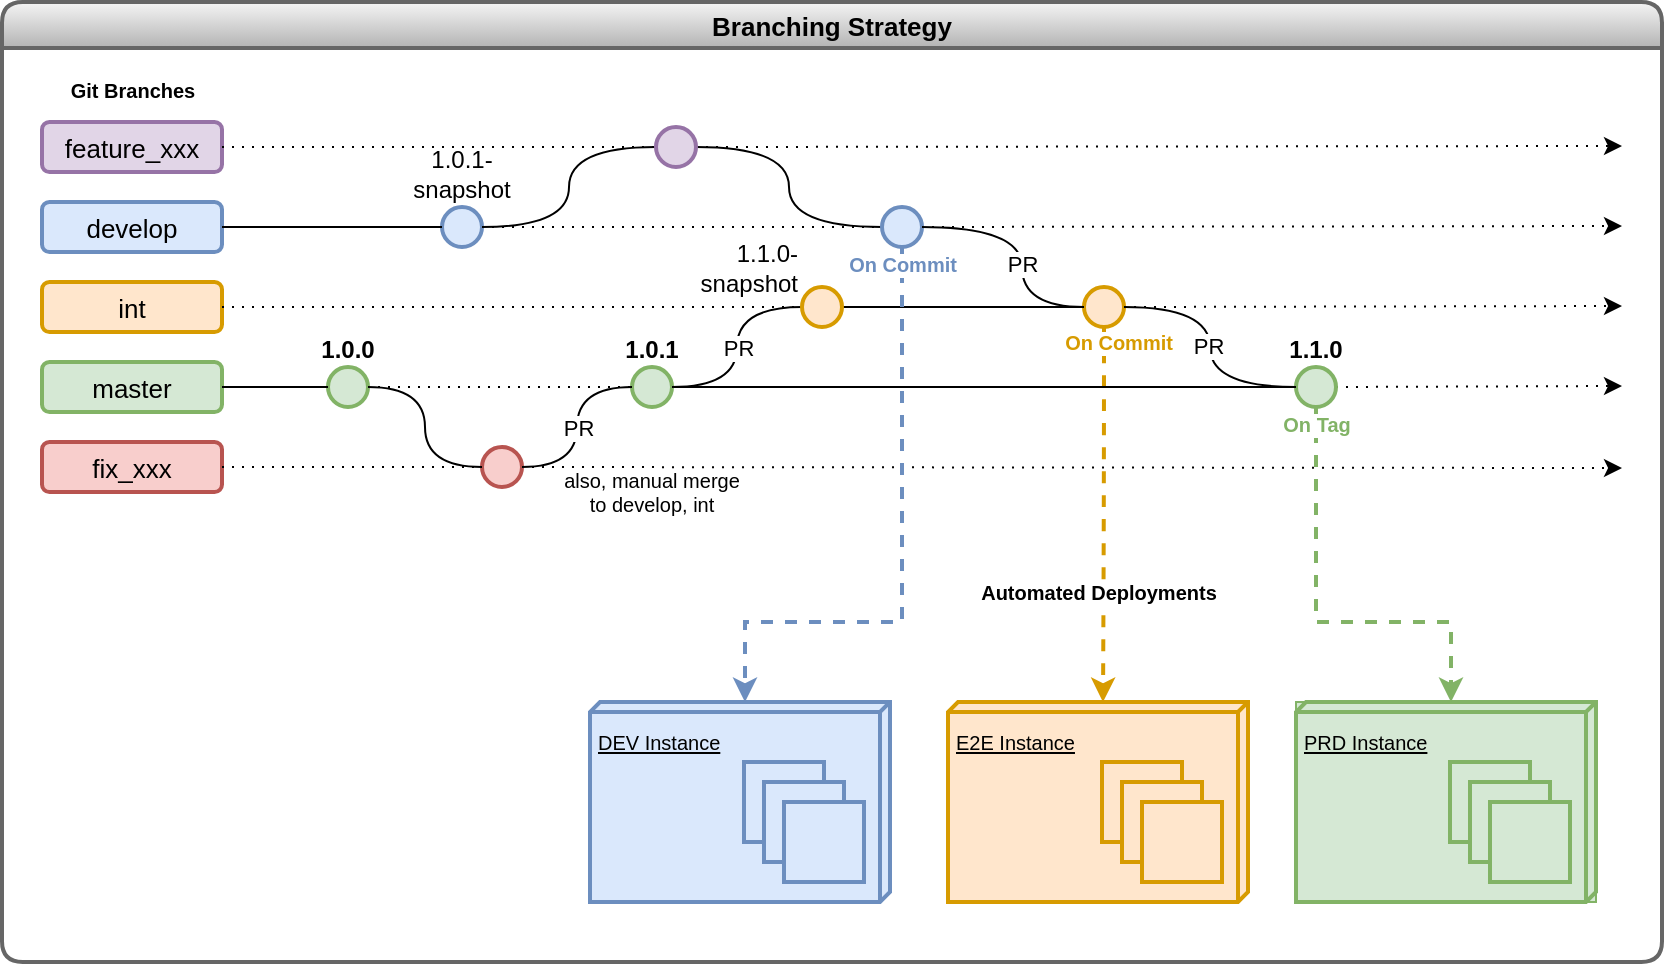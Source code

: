 <mxfile version="16.1.2" type="device"><diagram id="Obo5cB7O04AJ7v5FpMcv" name="Page-1"><mxGraphModel dx="850" dy="562" grid="1" gridSize="10" guides="1" tooltips="1" connect="1" arrows="1" fold="1" page="1" pageScale="1" pageWidth="1169" pageHeight="827" math="0" shadow="0"><root><mxCell id="0"/><mxCell id="1" parent="0"/><mxCell id="FYHCxZDHsHW0RmtBR5TR-68" value="Branching Strategy" style="swimlane;rounded=1;shadow=0;sketch=0;fontSize=13;strokeWidth=2;collapsible=0;fillColor=#f5f5f5;gradientColor=#b3b3b3;strokeColor=#666666;" parent="1" vertex="1"><mxGeometry x="70" y="30" width="830" height="480" as="geometry"/></mxCell><mxCell id="He6TT72RL6fJlQ79Dau_-1" value="" style="html=1;verticalAlign=bottom;endArrow=classic;rounded=0;fontSize=11;labelBackgroundColor=none;strokeColor=default;strokeWidth=1;endFill=1;exitX=1;exitY=0.5;exitDx=0;exitDy=0;dashed=1;dashPattern=1 4;startArrow=none;" edge="1" parent="FYHCxZDHsHW0RmtBR5TR-68" source="He6TT72RL6fJlQ79Dau_-11"><mxGeometry x="0.036" relative="1" as="geometry"><mxPoint x="130" y="72" as="sourcePoint"/><mxPoint as="offset"/><mxPoint x="810" y="72" as="targetPoint"/><Array as="points"/></mxGeometry></mxCell><mxCell id="He6TT72RL6fJlQ79Dau_-2" value="feature_xxx" style="rounded=1;whiteSpace=wrap;html=1;shadow=0;sketch=0;fontSize=13;strokeColor=#9673a6;strokeWidth=2;fillColor=#e1d5e7;" vertex="1" parent="FYHCxZDHsHW0RmtBR5TR-68"><mxGeometry x="20" y="60" width="90" height="25" as="geometry"/></mxCell><mxCell id="He6TT72RL6fJlQ79Dau_-3" value="" style="html=1;verticalAlign=bottom;endArrow=classic;rounded=0;fontSize=11;labelBackgroundColor=none;strokeColor=default;strokeWidth=1;endFill=1;exitX=1;exitY=0.5;exitDx=0;exitDy=0;dashed=1;dashPattern=1 4;startArrow=none;" edge="1" parent="FYHCxZDHsHW0RmtBR5TR-68" source="He6TT72RL6fJlQ79Dau_-13"><mxGeometry x="0.036" relative="1" as="geometry"><mxPoint x="60" y="82" as="sourcePoint"/><mxPoint as="offset"/><mxPoint x="810" y="112" as="targetPoint"/><Array as="points"/></mxGeometry></mxCell><mxCell id="He6TT72RL6fJlQ79Dau_-4" value="develop" style="rounded=1;whiteSpace=wrap;html=1;shadow=0;sketch=0;fontSize=13;strokeColor=#6c8ebf;strokeWidth=2;fillColor=#dae8fc;" vertex="1" parent="FYHCxZDHsHW0RmtBR5TR-68"><mxGeometry x="20" y="100" width="90" height="25" as="geometry"/></mxCell><mxCell id="He6TT72RL6fJlQ79Dau_-5" value="" style="html=1;verticalAlign=bottom;endArrow=classic;rounded=0;fontSize=11;labelBackgroundColor=none;strokeColor=default;strokeWidth=1;endFill=1;exitX=1;exitY=0.5;exitDx=0;exitDy=0;dashed=1;dashPattern=1 4;startArrow=none;" edge="1" parent="FYHCxZDHsHW0RmtBR5TR-68" source="He6TT72RL6fJlQ79Dau_-15"><mxGeometry x="0.036" relative="1" as="geometry"><mxPoint x="60" y="122" as="sourcePoint"/><mxPoint as="offset"/><mxPoint x="810" y="152" as="targetPoint"/><Array as="points"/></mxGeometry></mxCell><mxCell id="He6TT72RL6fJlQ79Dau_-6" value="int" style="rounded=1;whiteSpace=wrap;html=1;shadow=0;sketch=0;fontSize=13;strokeColor=#d79b00;strokeWidth=2;fillColor=#ffe6cc;" vertex="1" parent="FYHCxZDHsHW0RmtBR5TR-68"><mxGeometry x="20" y="140" width="90" height="25" as="geometry"/></mxCell><mxCell id="He6TT72RL6fJlQ79Dau_-7" value="" style="html=1;verticalAlign=bottom;endArrow=classic;rounded=0;fontSize=11;labelBackgroundColor=none;strokeColor=default;strokeWidth=1;endFill=1;exitX=1;exitY=0.5;exitDx=0;exitDy=0;dashed=1;dashPattern=1 4;startArrow=none;" edge="1" parent="FYHCxZDHsHW0RmtBR5TR-68" source="He6TT72RL6fJlQ79Dau_-17"><mxGeometry x="0.036" relative="1" as="geometry"><mxPoint x="691" y="192.5" as="sourcePoint"/><mxPoint as="offset"/><mxPoint x="810" y="192" as="targetPoint"/><Array as="points"/></mxGeometry></mxCell><mxCell id="He6TT72RL6fJlQ79Dau_-8" value="master" style="rounded=1;whiteSpace=wrap;html=1;shadow=0;sketch=0;fontSize=13;strokeColor=#82b366;strokeWidth=2;fillColor=#d5e8d4;" vertex="1" parent="FYHCxZDHsHW0RmtBR5TR-68"><mxGeometry x="20" y="180" width="90" height="25" as="geometry"/></mxCell><mxCell id="He6TT72RL6fJlQ79Dau_-24" style="edgeStyle=orthogonalEdgeStyle;curved=1;rounded=0;orthogonalLoop=1;jettySize=auto;html=1;exitX=1;exitY=0.5;exitDx=0;exitDy=0;entryX=0;entryY=0.5;entryDx=0;entryDy=0;endArrow=none;endFill=0;strokeColor=#000000;strokeWidth=1;" edge="1" parent="FYHCxZDHsHW0RmtBR5TR-68" source="He6TT72RL6fJlQ79Dau_-9" target="He6TT72RL6fJlQ79Dau_-11"><mxGeometry relative="1" as="geometry"/></mxCell><mxCell id="He6TT72RL6fJlQ79Dau_-9" value="1.0.1-snapshot" style="ellipse;whiteSpace=wrap;html=1;aspect=fixed;strokeWidth=2;fillColor=#dae8fc;strokeColor=#6c8ebf;labelPosition=center;verticalLabelPosition=top;align=center;verticalAlign=bottom;" vertex="1" parent="FYHCxZDHsHW0RmtBR5TR-68"><mxGeometry x="220" y="102.5" width="20" height="20" as="geometry"/></mxCell><mxCell id="He6TT72RL6fJlQ79Dau_-10" value="" style="html=1;verticalAlign=bottom;endArrow=none;rounded=0;fontSize=11;labelBackgroundColor=none;strokeColor=default;strokeWidth=1;endFill=1;exitX=1;exitY=0.5;exitDx=0;exitDy=0;" edge="1" parent="FYHCxZDHsHW0RmtBR5TR-68" source="He6TT72RL6fJlQ79Dau_-4" target="He6TT72RL6fJlQ79Dau_-9"><mxGeometry x="0.036" relative="1" as="geometry"><mxPoint x="180" y="142.5" as="sourcePoint"/><mxPoint as="offset"/><mxPoint x="880" y="142" as="targetPoint"/><Array as="points"/></mxGeometry></mxCell><mxCell id="He6TT72RL6fJlQ79Dau_-25" value="" style="edgeStyle=orthogonalEdgeStyle;curved=1;rounded=0;orthogonalLoop=1;jettySize=auto;html=1;exitX=1;exitY=0.5;exitDx=0;exitDy=0;entryX=0;entryY=0.5;entryDx=0;entryDy=0;endArrow=none;endFill=0;strokeColor=default;strokeWidth=1;" edge="1" parent="FYHCxZDHsHW0RmtBR5TR-68" source="He6TT72RL6fJlQ79Dau_-11" target="He6TT72RL6fJlQ79Dau_-13"><mxGeometry relative="1" as="geometry"/></mxCell><mxCell id="He6TT72RL6fJlQ79Dau_-11" value="" style="ellipse;whiteSpace=wrap;html=1;aspect=fixed;fillColor=#e1d5e7;strokeColor=#9673a6;strokeWidth=2;" vertex="1" parent="FYHCxZDHsHW0RmtBR5TR-68"><mxGeometry x="327" y="62.5" width="20" height="20" as="geometry"/></mxCell><mxCell id="He6TT72RL6fJlQ79Dau_-12" value="" style="html=1;verticalAlign=bottom;endArrow=none;rounded=0;fontSize=11;labelBackgroundColor=none;strokeColor=default;strokeWidth=1;endFill=1;exitX=1;exitY=0.5;exitDx=0;exitDy=0;dashed=1;dashPattern=1 4;" edge="1" parent="FYHCxZDHsHW0RmtBR5TR-68" source="He6TT72RL6fJlQ79Dau_-2" target="He6TT72RL6fJlQ79Dau_-11"><mxGeometry x="0.036" relative="1" as="geometry"><mxPoint x="180" y="102.5" as="sourcePoint"/><mxPoint as="offset"/><mxPoint x="880" y="102" as="targetPoint"/><Array as="points"/></mxGeometry></mxCell><mxCell id="He6TT72RL6fJlQ79Dau_-32" value="" style="edgeStyle=orthogonalEdgeStyle;curved=1;rounded=0;orthogonalLoop=1;jettySize=auto;html=1;exitX=1;exitY=0.5;exitDx=0;exitDy=0;entryX=0;entryY=0.5;entryDx=0;entryDy=0;endArrow=none;endFill=0;strokeColor=default;strokeWidth=1;startArrow=none;" edge="1" parent="FYHCxZDHsHW0RmtBR5TR-68" source="He6TT72RL6fJlQ79Dau_-48" target="He6TT72RL6fJlQ79Dau_-15"><mxGeometry x="-0.036" y="-12" relative="1" as="geometry"><mxPoint as="offset"/></mxGeometry></mxCell><mxCell id="He6TT72RL6fJlQ79Dau_-13" value="" style="ellipse;whiteSpace=wrap;html=1;aspect=fixed;fillColor=#dae8fc;strokeColor=#6c8ebf;strokeWidth=2;" vertex="1" parent="FYHCxZDHsHW0RmtBR5TR-68"><mxGeometry x="440" y="102.5" width="20" height="20" as="geometry"/></mxCell><mxCell id="He6TT72RL6fJlQ79Dau_-14" value="" style="html=1;verticalAlign=bottom;endArrow=none;rounded=0;fontSize=11;labelBackgroundColor=none;strokeColor=default;strokeWidth=1;endFill=1;exitX=1;exitY=0.5;exitDx=0;exitDy=0;dashed=1;dashPattern=1 4;startArrow=none;" edge="1" parent="FYHCxZDHsHW0RmtBR5TR-68" source="He6TT72RL6fJlQ79Dau_-9" target="He6TT72RL6fJlQ79Dau_-13"><mxGeometry x="0.036" relative="1" as="geometry"><mxPoint x="317" y="143" as="sourcePoint"/><mxPoint as="offset"/><mxPoint x="944" y="142" as="targetPoint"/><Array as="points"/></mxGeometry></mxCell><mxCell id="He6TT72RL6fJlQ79Dau_-76" style="edgeStyle=orthogonalEdgeStyle;curved=1;rounded=0;orthogonalLoop=1;jettySize=auto;html=1;exitX=0.5;exitY=1;exitDx=0;exitDy=0;entryX=0;entryY=0;entryDx=0;entryDy=72.5;entryPerimeter=0;fontSize=10;fontColor=#000000;endArrow=classic;endFill=1;strokeColor=#D79B00;strokeWidth=2;dashed=1;fillColor=#ffe6cc;fontStyle=0" edge="1" parent="FYHCxZDHsHW0RmtBR5TR-68" source="He6TT72RL6fJlQ79Dau_-15" target="He6TT72RL6fJlQ79Dau_-60"><mxGeometry relative="1" as="geometry"/></mxCell><mxCell id="He6TT72RL6fJlQ79Dau_-15" value="" style="ellipse;whiteSpace=wrap;html=1;aspect=fixed;fillColor=#ffe6cc;strokeColor=#d79b00;strokeWidth=2;labelPosition=center;verticalLabelPosition=top;align=center;verticalAlign=bottom;" vertex="1" parent="FYHCxZDHsHW0RmtBR5TR-68"><mxGeometry x="541" y="142.5" width="20" height="20" as="geometry"/></mxCell><mxCell id="He6TT72RL6fJlQ79Dau_-16" value="" style="html=1;verticalAlign=bottom;endArrow=none;rounded=0;fontSize=11;labelBackgroundColor=none;strokeColor=default;strokeWidth=1;endFill=1;exitX=1;exitY=0.5;exitDx=0;exitDy=0;dashed=1;dashPattern=1 2;startArrow=none;" edge="1" parent="FYHCxZDHsHW0RmtBR5TR-68" source="He6TT72RL6fJlQ79Dau_-48" target="He6TT72RL6fJlQ79Dau_-15"><mxGeometry x="0.036" relative="1" as="geometry"><mxPoint x="207" y="182.5" as="sourcePoint"/><mxPoint as="offset"/><mxPoint x="907" y="182" as="targetPoint"/><Array as="points"/></mxGeometry></mxCell><mxCell id="He6TT72RL6fJlQ79Dau_-17" value="1.1.0" style="ellipse;whiteSpace=wrap;html=1;aspect=fixed;fillColor=#d5e8d4;strokeColor=#82b366;strokeWidth=2;labelPosition=center;verticalLabelPosition=top;align=center;verticalAlign=bottom;fontStyle=1" vertex="1" parent="FYHCxZDHsHW0RmtBR5TR-68"><mxGeometry x="647" y="182.5" width="20" height="20" as="geometry"/></mxCell><mxCell id="He6TT72RL6fJlQ79Dau_-18" value="" style="html=1;verticalAlign=bottom;endArrow=none;rounded=0;fontSize=11;labelBackgroundColor=none;strokeColor=default;strokeWidth=1;endFill=1;exitX=1;exitY=0.5;exitDx=0;exitDy=0;startArrow=none;" edge="1" parent="FYHCxZDHsHW0RmtBR5TR-68" source="He6TT72RL6fJlQ79Dau_-37" target="He6TT72RL6fJlQ79Dau_-17"><mxGeometry x="0.036" relative="1" as="geometry"><mxPoint x="375" y="192.5" as="sourcePoint"/><mxPoint as="offset"/><mxPoint x="880" y="222" as="targetPoint"/><Array as="points"/></mxGeometry></mxCell><mxCell id="He6TT72RL6fJlQ79Dau_-26" value="fix_xxx" style="rounded=1;whiteSpace=wrap;html=1;shadow=0;sketch=0;fontSize=13;strokeColor=#b85450;strokeWidth=2;fillColor=#f8cecc;" vertex="1" parent="FYHCxZDHsHW0RmtBR5TR-68"><mxGeometry x="20" y="220" width="90" height="25" as="geometry"/></mxCell><mxCell id="He6TT72RL6fJlQ79Dau_-27" value="" style="html=1;verticalAlign=bottom;endArrow=classic;rounded=0;fontSize=11;labelBackgroundColor=none;strokeColor=default;strokeWidth=1;endFill=1;exitX=1;exitY=0.5;exitDx=0;exitDy=0;dashed=1;dashPattern=1 4;startArrow=none;" edge="1" parent="FYHCxZDHsHW0RmtBR5TR-68" source="He6TT72RL6fJlQ79Dau_-35"><mxGeometry x="0.036" relative="1" as="geometry"><mxPoint x="110" y="232.5" as="sourcePoint"/><mxPoint as="offset"/><mxPoint x="810" y="233" as="targetPoint"/><Array as="points"/></mxGeometry></mxCell><mxCell id="He6TT72RL6fJlQ79Dau_-33" style="edgeStyle=orthogonalEdgeStyle;curved=1;rounded=0;orthogonalLoop=1;jettySize=auto;html=1;entryX=0;entryY=0.5;entryDx=0;entryDy=0;endArrow=none;endFill=0;strokeColor=default;strokeWidth=1;exitX=1;exitY=0.5;exitDx=0;exitDy=0;" edge="1" parent="FYHCxZDHsHW0RmtBR5TR-68" source="He6TT72RL6fJlQ79Dau_-15" target="He6TT72RL6fJlQ79Dau_-17"><mxGeometry relative="1" as="geometry"><mxPoint x="611" y="130" as="sourcePoint"/><mxPoint x="571" y="162.5" as="targetPoint"/></mxGeometry></mxCell><mxCell id="He6TT72RL6fJlQ79Dau_-45" value="PR" style="edgeLabel;html=1;align=center;verticalAlign=middle;resizable=0;points=[];" vertex="1" connectable="0" parent="He6TT72RL6fJlQ79Dau_-33"><mxGeometry x="-0.027" y="-1" relative="1" as="geometry"><mxPoint y="1" as="offset"/></mxGeometry></mxCell><mxCell id="He6TT72RL6fJlQ79Dau_-35" value="" style="ellipse;whiteSpace=wrap;html=1;aspect=fixed;strokeWidth=2;fillColor=#f8cecc;strokeColor=#b85450;labelPosition=center;verticalLabelPosition=bottom;align=center;verticalAlign=top;" vertex="1" parent="FYHCxZDHsHW0RmtBR5TR-68"><mxGeometry x="240" y="222.5" width="20" height="20" as="geometry"/></mxCell><mxCell id="He6TT72RL6fJlQ79Dau_-36" value="" style="html=1;verticalAlign=bottom;endArrow=none;rounded=0;fontSize=11;labelBackgroundColor=none;strokeColor=default;strokeWidth=1;endFill=1;exitX=1;exitY=0.5;exitDx=0;exitDy=0;dashed=1;dashPattern=1 4;" edge="1" parent="FYHCxZDHsHW0RmtBR5TR-68" source="He6TT72RL6fJlQ79Dau_-26" target="He6TT72RL6fJlQ79Dau_-35"><mxGeometry x="0.036" relative="1" as="geometry"><mxPoint x="180" y="262.5" as="sourcePoint"/><mxPoint as="offset"/><mxPoint x="880" y="263" as="targetPoint"/><Array as="points"/></mxGeometry></mxCell><mxCell id="He6TT72RL6fJlQ79Dau_-37" value="1.0.1" style="ellipse;whiteSpace=wrap;html=1;aspect=fixed;fillColor=#d5e8d4;strokeColor=#82b366;strokeWidth=2;labelPosition=center;verticalLabelPosition=top;align=center;verticalAlign=bottom;fontStyle=1" vertex="1" parent="FYHCxZDHsHW0RmtBR5TR-68"><mxGeometry x="315" y="182.5" width="20" height="20" as="geometry"/></mxCell><mxCell id="He6TT72RL6fJlQ79Dau_-38" value="" style="html=1;verticalAlign=bottom;endArrow=none;rounded=0;fontSize=11;labelBackgroundColor=none;strokeColor=default;strokeWidth=1;endFill=1;exitX=1;exitY=0.5;exitDx=0;exitDy=0;dashed=1;dashPattern=1 4;startArrow=none;" edge="1" parent="FYHCxZDHsHW0RmtBR5TR-68" source="He6TT72RL6fJlQ79Dau_-41" target="He6TT72RL6fJlQ79Dau_-37"><mxGeometry x="0.036" relative="1" as="geometry"><mxPoint x="180" y="222.5" as="sourcePoint"/><mxPoint as="offset"/><mxPoint x="610" y="222.5" as="targetPoint"/><Array as="points"/></mxGeometry></mxCell><mxCell id="He6TT72RL6fJlQ79Dau_-41" value="1.0.0" style="ellipse;whiteSpace=wrap;html=1;aspect=fixed;fillColor=#d5e8d4;strokeColor=#82b366;strokeWidth=2;verticalAlign=bottom;labelPosition=center;verticalLabelPosition=top;align=center;fontStyle=1" vertex="1" parent="FYHCxZDHsHW0RmtBR5TR-68"><mxGeometry x="163" y="182.5" width="20" height="20" as="geometry"/></mxCell><mxCell id="He6TT72RL6fJlQ79Dau_-42" value="" style="html=1;verticalAlign=bottom;endArrow=none;rounded=0;fontSize=11;labelBackgroundColor=none;strokeColor=default;strokeWidth=1;endFill=1;exitX=1;exitY=0.5;exitDx=0;exitDy=0;" edge="1" parent="FYHCxZDHsHW0RmtBR5TR-68" source="He6TT72RL6fJlQ79Dau_-8" target="He6TT72RL6fJlQ79Dau_-41"><mxGeometry x="0.036" relative="1" as="geometry"><mxPoint x="180" y="222.5" as="sourcePoint"/><mxPoint as="offset"/><mxPoint x="385" y="222.5" as="targetPoint"/><Array as="points"/></mxGeometry></mxCell><mxCell id="He6TT72RL6fJlQ79Dau_-43" style="edgeStyle=orthogonalEdgeStyle;curved=1;rounded=0;orthogonalLoop=1;jettySize=auto;html=1;exitX=1;exitY=0.5;exitDx=0;exitDy=0;entryX=0;entryY=0.5;entryDx=0;entryDy=0;endArrow=none;endFill=0;strokeColor=#000000;strokeWidth=1;" edge="1" parent="FYHCxZDHsHW0RmtBR5TR-68" source="He6TT72RL6fJlQ79Dau_-41" target="He6TT72RL6fJlQ79Dau_-35"><mxGeometry relative="1" as="geometry"><mxPoint x="264" y="122.5" as="sourcePoint"/><mxPoint x="337" y="82.5" as="targetPoint"/></mxGeometry></mxCell><mxCell id="He6TT72RL6fJlQ79Dau_-44" value="PR" style="edgeStyle=orthogonalEdgeStyle;curved=1;rounded=0;orthogonalLoop=1;jettySize=auto;html=1;exitX=1;exitY=0.5;exitDx=0;exitDy=0;entryX=0;entryY=0.5;entryDx=0;entryDy=0;endArrow=none;endFill=0;strokeColor=#000000;strokeWidth=1;" edge="1" parent="FYHCxZDHsHW0RmtBR5TR-68" source="He6TT72RL6fJlQ79Dau_-35" target="He6TT72RL6fJlQ79Dau_-37"><mxGeometry relative="1" as="geometry"><mxPoint x="193" y="202.5" as="sourcePoint"/><mxPoint x="250" y="242.5" as="targetPoint"/></mxGeometry></mxCell><mxCell id="He6TT72RL6fJlQ79Dau_-46" value="also, manual merge to develop, int" style="text;html=1;strokeColor=none;fillColor=none;align=center;verticalAlign=middle;whiteSpace=wrap;rounded=0;fontColor=#000000;fontSize=10;" vertex="1" parent="FYHCxZDHsHW0RmtBR5TR-68"><mxGeometry x="280" y="230" width="90" height="30" as="geometry"/></mxCell><mxCell id="He6TT72RL6fJlQ79Dau_-49" value="" style="html=1;verticalAlign=bottom;endArrow=none;rounded=0;fontSize=11;labelBackgroundColor=none;strokeColor=default;strokeWidth=1;endFill=1;exitX=1;exitY=0.5;exitDx=0;exitDy=0;dashed=1;dashPattern=1 4;" edge="1" parent="FYHCxZDHsHW0RmtBR5TR-68" source="He6TT72RL6fJlQ79Dau_-6" target="He6TT72RL6fJlQ79Dau_-48"><mxGeometry x="0.036" relative="1" as="geometry"><mxPoint x="180" y="182.5" as="sourcePoint"/><mxPoint as="offset"/><mxPoint x="584" y="182.5" as="targetPoint"/><Array as="points"/></mxGeometry></mxCell><mxCell id="He6TT72RL6fJlQ79Dau_-47" value="PR" style="edgeStyle=orthogonalEdgeStyle;curved=1;rounded=0;orthogonalLoop=1;jettySize=auto;html=1;exitX=1;exitY=0.5;exitDx=0;exitDy=0;entryX=0;entryY=0.5;entryDx=0;entryDy=0;endArrow=none;endFill=0;strokeColor=default;strokeWidth=1;" edge="1" parent="FYHCxZDHsHW0RmtBR5TR-68" source="He6TT72RL6fJlQ79Dau_-37" target="He6TT72RL6fJlQ79Dau_-48"><mxGeometry relative="1" as="geometry"><mxPoint x="375" y="192.5" as="sourcePoint"/><mxPoint x="434" y="122.5" as="targetPoint"/></mxGeometry></mxCell><mxCell id="He6TT72RL6fJlQ79Dau_-48" value="1.1.0-snapshot" style="ellipse;whiteSpace=wrap;html=1;aspect=fixed;fillColor=#ffe6cc;strokeColor=#d79b00;strokeWidth=2;labelPosition=left;verticalLabelPosition=top;align=right;verticalAlign=middle;" vertex="1" parent="FYHCxZDHsHW0RmtBR5TR-68"><mxGeometry x="400" y="142.5" width="20" height="20" as="geometry"/></mxCell><mxCell id="He6TT72RL6fJlQ79Dau_-50" value="PR" style="edgeStyle=orthogonalEdgeStyle;curved=1;rounded=0;orthogonalLoop=1;jettySize=auto;html=1;exitX=1;exitY=0.5;exitDx=0;exitDy=0;entryX=0;entryY=0.5;entryDx=0;entryDy=0;endArrow=none;endFill=0;strokeColor=default;strokeWidth=1;" edge="1" parent="FYHCxZDHsHW0RmtBR5TR-68" source="He6TT72RL6fJlQ79Dau_-13" target="He6TT72RL6fJlQ79Dau_-15"><mxGeometry x="0.116" relative="1" as="geometry"><mxPoint x="514" y="142.5" as="sourcePoint"/><mxPoint x="611" y="182.5" as="targetPoint"/><Array as="points"><mxPoint x="510" y="113"/><mxPoint x="510" y="153"/></Array><mxPoint y="1" as="offset"/></mxGeometry></mxCell><mxCell id="He6TT72RL6fJlQ79Dau_-54" value="DEV Instance" style="verticalAlign=top;align=left;spacingTop=8;spacingLeft=2;spacingRight=12;shape=cube;size=5;direction=south;fontStyle=4;html=1;fontSize=10;strokeWidth=2;fillColor=#dae8fc;strokeColor=#6c8ebf;" vertex="1" parent="FYHCxZDHsHW0RmtBR5TR-68"><mxGeometry x="294" y="350" width="150" height="100" as="geometry"/></mxCell><mxCell id="He6TT72RL6fJlQ79Dau_-57" value="" style="whiteSpace=wrap;html=1;aspect=fixed;fontSize=10;strokeWidth=2;fillColor=#dae8fc;strokeColor=#6c8ebf;" vertex="1" parent="FYHCxZDHsHW0RmtBR5TR-68"><mxGeometry x="371" y="380" width="40" height="40" as="geometry"/></mxCell><mxCell id="He6TT72RL6fJlQ79Dau_-58" value="" style="whiteSpace=wrap;html=1;aspect=fixed;fontSize=10;strokeWidth=2;fillColor=#dae8fc;strokeColor=#6c8ebf;" vertex="1" parent="FYHCxZDHsHW0RmtBR5TR-68"><mxGeometry x="381" y="390" width="40" height="40" as="geometry"/></mxCell><mxCell id="He6TT72RL6fJlQ79Dau_-59" value="" style="whiteSpace=wrap;html=1;aspect=fixed;fontSize=10;strokeWidth=2;fillColor=#dae8fc;strokeColor=#6c8ebf;" vertex="1" parent="FYHCxZDHsHW0RmtBR5TR-68"><mxGeometry x="391" y="400" width="40" height="40" as="geometry"/></mxCell><mxCell id="He6TT72RL6fJlQ79Dau_-71" value="" style="group;fillColor=#d5e8d4;strokeColor=#82b366;" vertex="1" connectable="0" parent="FYHCxZDHsHW0RmtBR5TR-68"><mxGeometry x="647" y="350" width="150" height="100" as="geometry"/></mxCell><mxCell id="He6TT72RL6fJlQ79Dau_-72" value="PRD Instance" style="verticalAlign=top;align=left;spacingTop=8;spacingLeft=2;spacingRight=12;shape=cube;size=5;direction=south;fontStyle=4;html=1;fontSize=10;strokeWidth=2;fillColor=#d5e8d4;strokeColor=#82b366;" vertex="1" parent="He6TT72RL6fJlQ79Dau_-71"><mxGeometry width="150" height="100" as="geometry"/></mxCell><mxCell id="He6TT72RL6fJlQ79Dau_-73" value="" style="whiteSpace=wrap;html=1;aspect=fixed;fontSize=10;strokeWidth=2;fillColor=#d5e8d4;strokeColor=#82b366;" vertex="1" parent="He6TT72RL6fJlQ79Dau_-71"><mxGeometry x="77" y="30" width="40" height="40" as="geometry"/></mxCell><mxCell id="He6TT72RL6fJlQ79Dau_-74" value="" style="whiteSpace=wrap;html=1;aspect=fixed;fontSize=10;strokeWidth=2;fillColor=#d5e8d4;strokeColor=#82b366;" vertex="1" parent="He6TT72RL6fJlQ79Dau_-71"><mxGeometry x="87" y="40" width="40" height="40" as="geometry"/></mxCell><mxCell id="He6TT72RL6fJlQ79Dau_-75" value="" style="whiteSpace=wrap;html=1;aspect=fixed;fontSize=10;strokeWidth=2;fillColor=#d5e8d4;strokeColor=#82b366;" vertex="1" parent="He6TT72RL6fJlQ79Dau_-71"><mxGeometry x="97" y="50" width="40" height="40" as="geometry"/></mxCell><mxCell id="He6TT72RL6fJlQ79Dau_-70" value="" style="group" vertex="1" connectable="0" parent="FYHCxZDHsHW0RmtBR5TR-68"><mxGeometry x="473" y="350" width="150" height="100" as="geometry"/></mxCell><mxCell id="He6TT72RL6fJlQ79Dau_-60" value="E2E Instance" style="verticalAlign=top;align=left;spacingTop=8;spacingLeft=2;spacingRight=12;shape=cube;size=5;direction=south;fontStyle=4;html=1;fontSize=10;strokeWidth=2;fillColor=#ffe6cc;strokeColor=#d79b00;" vertex="1" parent="He6TT72RL6fJlQ79Dau_-70"><mxGeometry width="150" height="100" as="geometry"/></mxCell><mxCell id="He6TT72RL6fJlQ79Dau_-61" value="" style="whiteSpace=wrap;html=1;aspect=fixed;fontSize=10;strokeWidth=2;fillColor=#ffe6cc;strokeColor=#d79b00;" vertex="1" parent="He6TT72RL6fJlQ79Dau_-70"><mxGeometry x="77" y="30" width="40" height="40" as="geometry"/></mxCell><mxCell id="He6TT72RL6fJlQ79Dau_-62" value="" style="whiteSpace=wrap;html=1;aspect=fixed;fontSize=10;strokeWidth=2;fillColor=#ffe6cc;strokeColor=#d79b00;" vertex="1" parent="He6TT72RL6fJlQ79Dau_-70"><mxGeometry x="87" y="40" width="40" height="40" as="geometry"/></mxCell><mxCell id="He6TT72RL6fJlQ79Dau_-63" value="" style="whiteSpace=wrap;html=1;aspect=fixed;fontSize=10;strokeWidth=2;fillColor=#ffe6cc;strokeColor=#d79b00;" vertex="1" parent="He6TT72RL6fJlQ79Dau_-70"><mxGeometry x="97" y="50" width="40" height="40" as="geometry"/></mxCell><mxCell id="He6TT72RL6fJlQ79Dau_-79" style="edgeStyle=orthogonalEdgeStyle;rounded=0;orthogonalLoop=1;jettySize=auto;html=1;exitX=0.5;exitY=1;exitDx=0;exitDy=0;entryX=0;entryY=0;entryDx=0;entryDy=72.5;entryPerimeter=0;fontSize=10;fontColor=#000000;endArrow=classic;endFill=1;strokeColor=#6C8EBF;strokeWidth=2;dashed=1;fillColor=#dae8fc;" edge="1" parent="FYHCxZDHsHW0RmtBR5TR-68" source="He6TT72RL6fJlQ79Dau_-13" target="He6TT72RL6fJlQ79Dau_-54"><mxGeometry relative="1" as="geometry"><mxPoint x="420" y="172.5" as="sourcePoint"/><mxPoint x="560.5" y="360" as="targetPoint"/><Array as="points"><mxPoint x="450" y="310"/><mxPoint x="372" y="310"/></Array></mxGeometry></mxCell><mxCell id="He6TT72RL6fJlQ79Dau_-80" value="On Commit" style="edgeLabel;html=1;align=center;verticalAlign=middle;resizable=0;points=[];fontSize=10;fontColor=#6C8EBF;fontStyle=1" vertex="1" connectable="0" parent="He6TT72RL6fJlQ79Dau_-79"><mxGeometry x="0.14" y="1" relative="1" as="geometry"><mxPoint x="-1" y="-166" as="offset"/></mxGeometry></mxCell><mxCell id="He6TT72RL6fJlQ79Dau_-81" value="On Tag" style="edgeStyle=orthogonalEdgeStyle;rounded=0;orthogonalLoop=1;jettySize=auto;html=1;exitX=0.5;exitY=1;exitDx=0;exitDy=0;entryX=0;entryY=0;entryDx=0;entryDy=72.5;entryPerimeter=0;fontSize=10;fontColor=#82B366;endArrow=classic;endFill=1;strokeColor=#82B366;strokeWidth=2;dashed=1;fillColor=#d5e8d4;fontStyle=1;labelBackgroundColor=default;" edge="1" parent="FYHCxZDHsHW0RmtBR5TR-68" source="He6TT72RL6fJlQ79Dau_-17" target="He6TT72RL6fJlQ79Dau_-72"><mxGeometry x="-0.935" relative="1" as="geometry"><mxPoint x="460" y="132.5" as="sourcePoint"/><mxPoint x="357.5" y="360" as="targetPoint"/><Array as="points"><mxPoint x="657" y="310"/><mxPoint x="725" y="310"/></Array><mxPoint y="1" as="offset"/></mxGeometry></mxCell><mxCell id="He6TT72RL6fJlQ79Dau_-82" value="On Commit" style="edgeLabel;html=1;align=center;verticalAlign=middle;resizable=0;points=[];fontSize=10;fontColor=#D79B00;fontStyle=1" vertex="1" connectable="0" parent="He6TT72RL6fJlQ79Dau_-81"><mxGeometry x="0.14" y="1" relative="1" as="geometry"><mxPoint x="-114" y="-139" as="offset"/></mxGeometry></mxCell><mxCell id="He6TT72RL6fJlQ79Dau_-83" value="Automated Deployments" style="text;html=1;strokeColor=none;fillColor=none;align=center;verticalAlign=middle;whiteSpace=wrap;rounded=0;fontSize=10;fontColor=#000000;labelBackgroundColor=default;fontStyle=1" vertex="1" parent="FYHCxZDHsHW0RmtBR5TR-68"><mxGeometry x="455.5" y="280" width="185" height="30" as="geometry"/></mxCell><mxCell id="He6TT72RL6fJlQ79Dau_-84" value="Git Branches" style="text;html=1;strokeColor=none;fillColor=none;align=center;verticalAlign=middle;whiteSpace=wrap;rounded=0;labelBackgroundColor=default;fontSize=10;fontColor=#000000;fontStyle=1" vertex="1" parent="FYHCxZDHsHW0RmtBR5TR-68"><mxGeometry x="27.5" y="34" width="75" height="20" as="geometry"/></mxCell></root></mxGraphModel></diagram></mxfile>